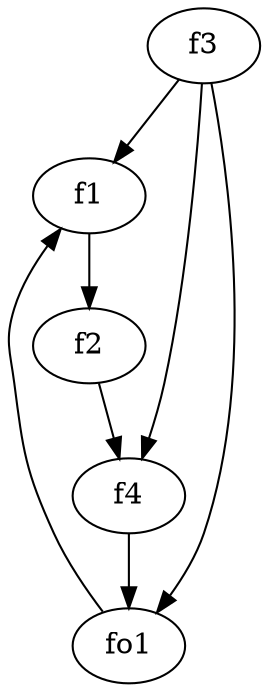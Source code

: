 strict digraph  {
f1;
f2;
f3;
f4;
fo1;
f1 -> f2  [weight=2];
f2 -> f4  [weight=2];
f3 -> fo1  [weight=2];
f3 -> f4  [weight=2];
f3 -> f1  [weight=2];
f4 -> fo1  [weight=2];
fo1 -> f1  [weight=2];
}
